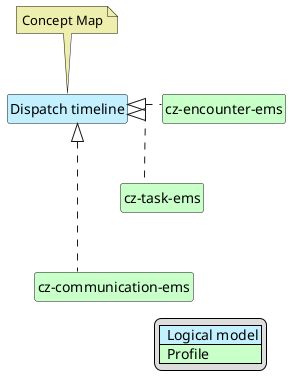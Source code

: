 @startuml
hide circle
hide stereotype
hide members
hide methods
skinparam linetype ortho
skinparam class {
BackgroundColor<<LogicalModel>> #APPLICATION
BackgroundColor<<Profile>> #TECHNOLOGY
}
legend right
| <#APPLICATION>  Logical model |
| <#TECHNOLOGY>  Profile |
endlegend

class "Dispatch timeline" <<LogicalModel>> [[StructureDefinition-DispatchDataCz.html]]
note top #EEEEAE [[ConceptMap-DispatchDataEMS2FHIR-cz.html]]
Concept Map
endnote

class "cz-communication-ems" <<Profile>> [[StructureDefinition-cz-communication-ems.html]]
class "cz-task-ems" <<Profile>> [[StructureDefinition-cz-task-ems.html]]
class "cz-encounter-ems" <<Profile>> [[StructureDefinition-cz-encounter-ems.html]]

"Dispatch timeline" <|. "cz-encounter-ems"
"Dispatch timeline" <|. "cz-task-ems"
"Dispatch timeline" <|. "cz-communication-ems"

"cz-encounter-ems" -d[hidden]-> "cz-task-ems"
"cz-task-ems" -d[hidden]-> "cz-communication-ems"

@enduml
